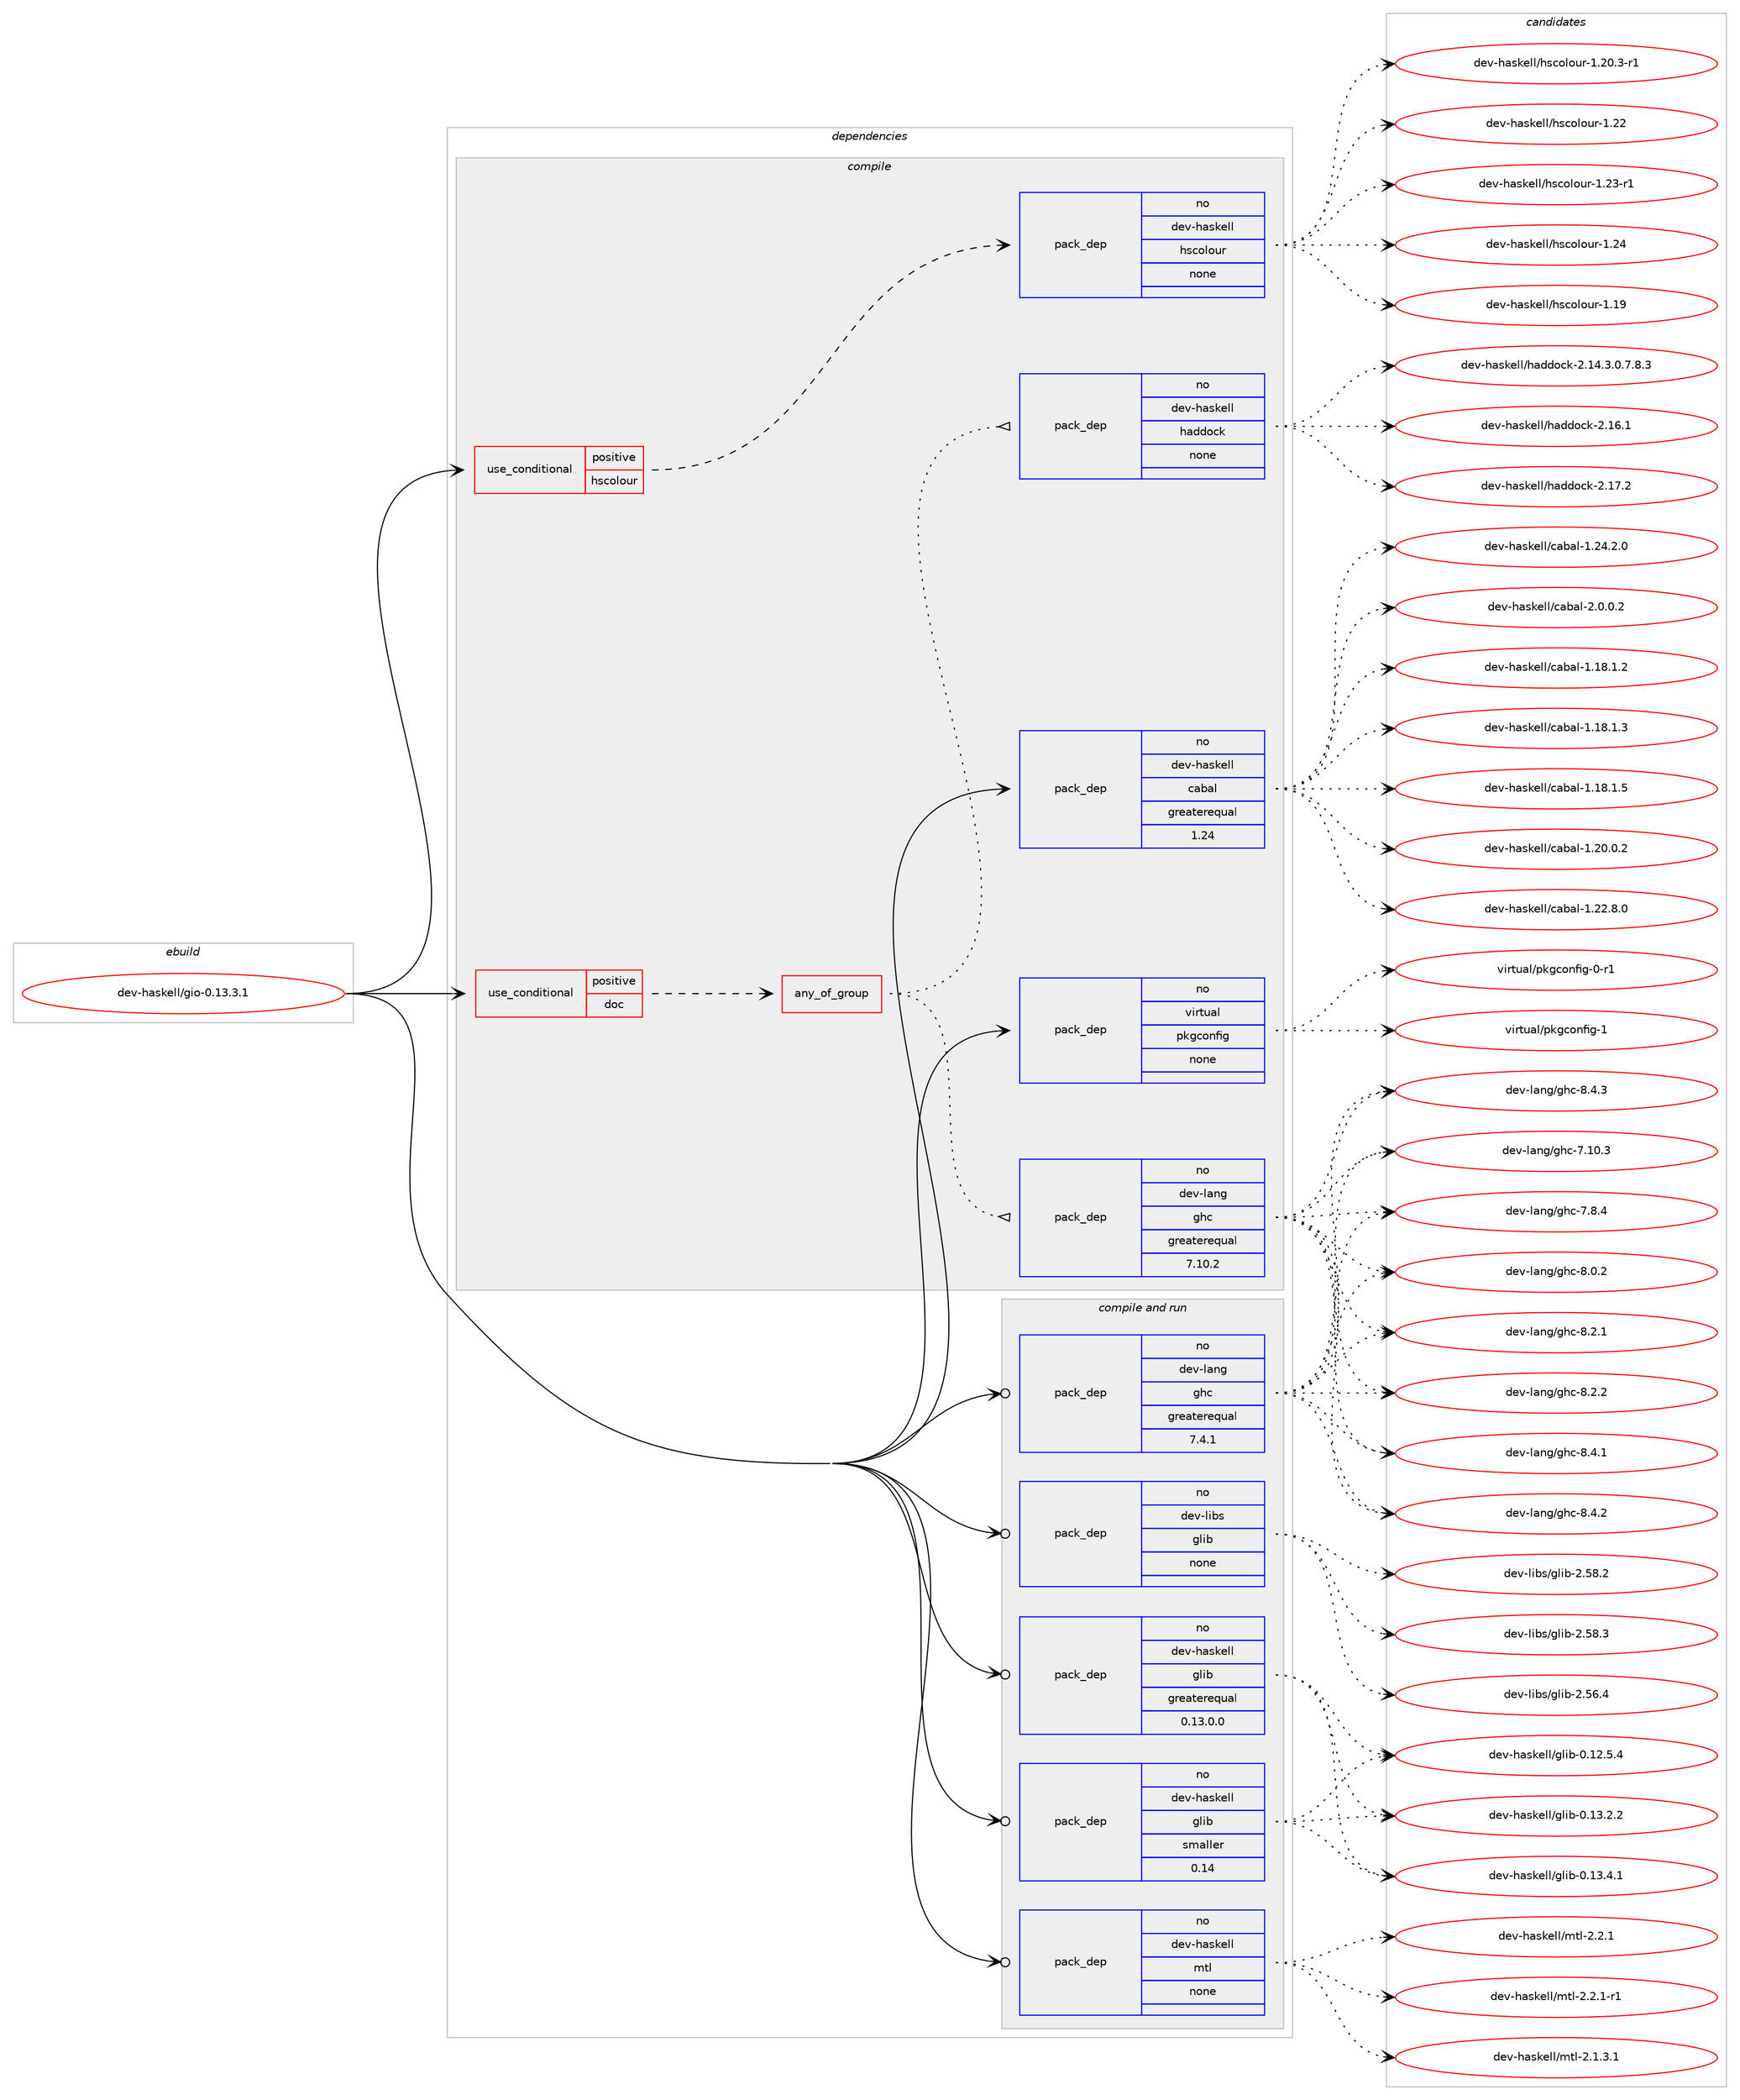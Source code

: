 digraph prolog {

# *************
# Graph options
# *************

newrank=true;
concentrate=true;
compound=true;
graph [rankdir=LR,fontname=Helvetica,fontsize=10,ranksep=1.5];#, ranksep=2.5, nodesep=0.2];
edge  [arrowhead=vee];
node  [fontname=Helvetica,fontsize=10];

# **********
# The ebuild
# **********

subgraph cluster_leftcol {
color=gray;
rank=same;
label=<<i>ebuild</i>>;
id [label="dev-haskell/gio-0.13.3.1", color=red, width=4, href="../dev-haskell/gio-0.13.3.1.svg"];
}

# ****************
# The dependencies
# ****************

subgraph cluster_midcol {
color=gray;
label=<<i>dependencies</i>>;
subgraph cluster_compile {
fillcolor="#eeeeee";
style=filled;
label=<<i>compile</i>>;
subgraph cond359649 {
dependency1332898 [label=<<TABLE BORDER="0" CELLBORDER="1" CELLSPACING="0" CELLPADDING="4"><TR><TD ROWSPAN="3" CELLPADDING="10">use_conditional</TD></TR><TR><TD>positive</TD></TR><TR><TD>doc</TD></TR></TABLE>>, shape=none, color=red];
subgraph any20921 {
dependency1332899 [label=<<TABLE BORDER="0" CELLBORDER="1" CELLSPACING="0" CELLPADDING="4"><TR><TD CELLPADDING="10">any_of_group</TD></TR></TABLE>>, shape=none, color=red];subgraph pack951776 {
dependency1332900 [label=<<TABLE BORDER="0" CELLBORDER="1" CELLSPACING="0" CELLPADDING="4" WIDTH="220"><TR><TD ROWSPAN="6" CELLPADDING="30">pack_dep</TD></TR><TR><TD WIDTH="110">no</TD></TR><TR><TD>dev-haskell</TD></TR><TR><TD>haddock</TD></TR><TR><TD>none</TD></TR><TR><TD></TD></TR></TABLE>>, shape=none, color=blue];
}
dependency1332899:e -> dependency1332900:w [weight=20,style="dotted",arrowhead="oinv"];
subgraph pack951777 {
dependency1332901 [label=<<TABLE BORDER="0" CELLBORDER="1" CELLSPACING="0" CELLPADDING="4" WIDTH="220"><TR><TD ROWSPAN="6" CELLPADDING="30">pack_dep</TD></TR><TR><TD WIDTH="110">no</TD></TR><TR><TD>dev-lang</TD></TR><TR><TD>ghc</TD></TR><TR><TD>greaterequal</TD></TR><TR><TD>7.10.2</TD></TR></TABLE>>, shape=none, color=blue];
}
dependency1332899:e -> dependency1332901:w [weight=20,style="dotted",arrowhead="oinv"];
}
dependency1332898:e -> dependency1332899:w [weight=20,style="dashed",arrowhead="vee"];
}
id:e -> dependency1332898:w [weight=20,style="solid",arrowhead="vee"];
subgraph cond359650 {
dependency1332902 [label=<<TABLE BORDER="0" CELLBORDER="1" CELLSPACING="0" CELLPADDING="4"><TR><TD ROWSPAN="3" CELLPADDING="10">use_conditional</TD></TR><TR><TD>positive</TD></TR><TR><TD>hscolour</TD></TR></TABLE>>, shape=none, color=red];
subgraph pack951778 {
dependency1332903 [label=<<TABLE BORDER="0" CELLBORDER="1" CELLSPACING="0" CELLPADDING="4" WIDTH="220"><TR><TD ROWSPAN="6" CELLPADDING="30">pack_dep</TD></TR><TR><TD WIDTH="110">no</TD></TR><TR><TD>dev-haskell</TD></TR><TR><TD>hscolour</TD></TR><TR><TD>none</TD></TR><TR><TD></TD></TR></TABLE>>, shape=none, color=blue];
}
dependency1332902:e -> dependency1332903:w [weight=20,style="dashed",arrowhead="vee"];
}
id:e -> dependency1332902:w [weight=20,style="solid",arrowhead="vee"];
subgraph pack951779 {
dependency1332904 [label=<<TABLE BORDER="0" CELLBORDER="1" CELLSPACING="0" CELLPADDING="4" WIDTH="220"><TR><TD ROWSPAN="6" CELLPADDING="30">pack_dep</TD></TR><TR><TD WIDTH="110">no</TD></TR><TR><TD>dev-haskell</TD></TR><TR><TD>cabal</TD></TR><TR><TD>greaterequal</TD></TR><TR><TD>1.24</TD></TR></TABLE>>, shape=none, color=blue];
}
id:e -> dependency1332904:w [weight=20,style="solid",arrowhead="vee"];
subgraph pack951780 {
dependency1332905 [label=<<TABLE BORDER="0" CELLBORDER="1" CELLSPACING="0" CELLPADDING="4" WIDTH="220"><TR><TD ROWSPAN="6" CELLPADDING="30">pack_dep</TD></TR><TR><TD WIDTH="110">no</TD></TR><TR><TD>virtual</TD></TR><TR><TD>pkgconfig</TD></TR><TR><TD>none</TD></TR><TR><TD></TD></TR></TABLE>>, shape=none, color=blue];
}
id:e -> dependency1332905:w [weight=20,style="solid",arrowhead="vee"];
}
subgraph cluster_compileandrun {
fillcolor="#eeeeee";
style=filled;
label=<<i>compile and run</i>>;
subgraph pack951781 {
dependency1332906 [label=<<TABLE BORDER="0" CELLBORDER="1" CELLSPACING="0" CELLPADDING="4" WIDTH="220"><TR><TD ROWSPAN="6" CELLPADDING="30">pack_dep</TD></TR><TR><TD WIDTH="110">no</TD></TR><TR><TD>dev-haskell</TD></TR><TR><TD>glib</TD></TR><TR><TD>greaterequal</TD></TR><TR><TD>0.13.0.0</TD></TR></TABLE>>, shape=none, color=blue];
}
id:e -> dependency1332906:w [weight=20,style="solid",arrowhead="odotvee"];
subgraph pack951782 {
dependency1332907 [label=<<TABLE BORDER="0" CELLBORDER="1" CELLSPACING="0" CELLPADDING="4" WIDTH="220"><TR><TD ROWSPAN="6" CELLPADDING="30">pack_dep</TD></TR><TR><TD WIDTH="110">no</TD></TR><TR><TD>dev-haskell</TD></TR><TR><TD>glib</TD></TR><TR><TD>smaller</TD></TR><TR><TD>0.14</TD></TR></TABLE>>, shape=none, color=blue];
}
id:e -> dependency1332907:w [weight=20,style="solid",arrowhead="odotvee"];
subgraph pack951783 {
dependency1332908 [label=<<TABLE BORDER="0" CELLBORDER="1" CELLSPACING="0" CELLPADDING="4" WIDTH="220"><TR><TD ROWSPAN="6" CELLPADDING="30">pack_dep</TD></TR><TR><TD WIDTH="110">no</TD></TR><TR><TD>dev-haskell</TD></TR><TR><TD>mtl</TD></TR><TR><TD>none</TD></TR><TR><TD></TD></TR></TABLE>>, shape=none, color=blue];
}
id:e -> dependency1332908:w [weight=20,style="solid",arrowhead="odotvee"];
subgraph pack951784 {
dependency1332909 [label=<<TABLE BORDER="0" CELLBORDER="1" CELLSPACING="0" CELLPADDING="4" WIDTH="220"><TR><TD ROWSPAN="6" CELLPADDING="30">pack_dep</TD></TR><TR><TD WIDTH="110">no</TD></TR><TR><TD>dev-lang</TD></TR><TR><TD>ghc</TD></TR><TR><TD>greaterequal</TD></TR><TR><TD>7.4.1</TD></TR></TABLE>>, shape=none, color=blue];
}
id:e -> dependency1332909:w [weight=20,style="solid",arrowhead="odotvee"];
subgraph pack951785 {
dependency1332910 [label=<<TABLE BORDER="0" CELLBORDER="1" CELLSPACING="0" CELLPADDING="4" WIDTH="220"><TR><TD ROWSPAN="6" CELLPADDING="30">pack_dep</TD></TR><TR><TD WIDTH="110">no</TD></TR><TR><TD>dev-libs</TD></TR><TR><TD>glib</TD></TR><TR><TD>none</TD></TR><TR><TD></TD></TR></TABLE>>, shape=none, color=blue];
}
id:e -> dependency1332910:w [weight=20,style="solid",arrowhead="odotvee"];
}
subgraph cluster_run {
fillcolor="#eeeeee";
style=filled;
label=<<i>run</i>>;
}
}

# **************
# The candidates
# **************

subgraph cluster_choices {
rank=same;
color=gray;
label=<<i>candidates</i>>;

subgraph choice951776 {
color=black;
nodesep=1;
choice1001011184510497115107101108108471049710010011199107455046495246514648465546564651 [label="dev-haskell/haddock-2.14.3.0.7.8.3", color=red, width=4,href="../dev-haskell/haddock-2.14.3.0.7.8.3.svg"];
choice100101118451049711510710110810847104971001001119910745504649544649 [label="dev-haskell/haddock-2.16.1", color=red, width=4,href="../dev-haskell/haddock-2.16.1.svg"];
choice100101118451049711510710110810847104971001001119910745504649554650 [label="dev-haskell/haddock-2.17.2", color=red, width=4,href="../dev-haskell/haddock-2.17.2.svg"];
dependency1332900:e -> choice1001011184510497115107101108108471049710010011199107455046495246514648465546564651:w [style=dotted,weight="100"];
dependency1332900:e -> choice100101118451049711510710110810847104971001001119910745504649544649:w [style=dotted,weight="100"];
dependency1332900:e -> choice100101118451049711510710110810847104971001001119910745504649554650:w [style=dotted,weight="100"];
}
subgraph choice951777 {
color=black;
nodesep=1;
choice1001011184510897110103471031049945554649484651 [label="dev-lang/ghc-7.10.3", color=red, width=4,href="../dev-lang/ghc-7.10.3.svg"];
choice10010111845108971101034710310499455546564652 [label="dev-lang/ghc-7.8.4", color=red, width=4,href="../dev-lang/ghc-7.8.4.svg"];
choice10010111845108971101034710310499455646484650 [label="dev-lang/ghc-8.0.2", color=red, width=4,href="../dev-lang/ghc-8.0.2.svg"];
choice10010111845108971101034710310499455646504649 [label="dev-lang/ghc-8.2.1", color=red, width=4,href="../dev-lang/ghc-8.2.1.svg"];
choice10010111845108971101034710310499455646504650 [label="dev-lang/ghc-8.2.2", color=red, width=4,href="../dev-lang/ghc-8.2.2.svg"];
choice10010111845108971101034710310499455646524649 [label="dev-lang/ghc-8.4.1", color=red, width=4,href="../dev-lang/ghc-8.4.1.svg"];
choice10010111845108971101034710310499455646524650 [label="dev-lang/ghc-8.4.2", color=red, width=4,href="../dev-lang/ghc-8.4.2.svg"];
choice10010111845108971101034710310499455646524651 [label="dev-lang/ghc-8.4.3", color=red, width=4,href="../dev-lang/ghc-8.4.3.svg"];
dependency1332901:e -> choice1001011184510897110103471031049945554649484651:w [style=dotted,weight="100"];
dependency1332901:e -> choice10010111845108971101034710310499455546564652:w [style=dotted,weight="100"];
dependency1332901:e -> choice10010111845108971101034710310499455646484650:w [style=dotted,weight="100"];
dependency1332901:e -> choice10010111845108971101034710310499455646504649:w [style=dotted,weight="100"];
dependency1332901:e -> choice10010111845108971101034710310499455646504650:w [style=dotted,weight="100"];
dependency1332901:e -> choice10010111845108971101034710310499455646524649:w [style=dotted,weight="100"];
dependency1332901:e -> choice10010111845108971101034710310499455646524650:w [style=dotted,weight="100"];
dependency1332901:e -> choice10010111845108971101034710310499455646524651:w [style=dotted,weight="100"];
}
subgraph choice951778 {
color=black;
nodesep=1;
choice100101118451049711510710110810847104115991111081111171144549464957 [label="dev-haskell/hscolour-1.19", color=red, width=4,href="../dev-haskell/hscolour-1.19.svg"];
choice10010111845104971151071011081084710411599111108111117114454946504846514511449 [label="dev-haskell/hscolour-1.20.3-r1", color=red, width=4,href="../dev-haskell/hscolour-1.20.3-r1.svg"];
choice100101118451049711510710110810847104115991111081111171144549465050 [label="dev-haskell/hscolour-1.22", color=red, width=4,href="../dev-haskell/hscolour-1.22.svg"];
choice1001011184510497115107101108108471041159911110811111711445494650514511449 [label="dev-haskell/hscolour-1.23-r1", color=red, width=4,href="../dev-haskell/hscolour-1.23-r1.svg"];
choice100101118451049711510710110810847104115991111081111171144549465052 [label="dev-haskell/hscolour-1.24", color=red, width=4,href="../dev-haskell/hscolour-1.24.svg"];
dependency1332903:e -> choice100101118451049711510710110810847104115991111081111171144549464957:w [style=dotted,weight="100"];
dependency1332903:e -> choice10010111845104971151071011081084710411599111108111117114454946504846514511449:w [style=dotted,weight="100"];
dependency1332903:e -> choice100101118451049711510710110810847104115991111081111171144549465050:w [style=dotted,weight="100"];
dependency1332903:e -> choice1001011184510497115107101108108471041159911110811111711445494650514511449:w [style=dotted,weight="100"];
dependency1332903:e -> choice100101118451049711510710110810847104115991111081111171144549465052:w [style=dotted,weight="100"];
}
subgraph choice951779 {
color=black;
nodesep=1;
choice10010111845104971151071011081084799979897108454946495646494650 [label="dev-haskell/cabal-1.18.1.2", color=red, width=4,href="../dev-haskell/cabal-1.18.1.2.svg"];
choice10010111845104971151071011081084799979897108454946495646494651 [label="dev-haskell/cabal-1.18.1.3", color=red, width=4,href="../dev-haskell/cabal-1.18.1.3.svg"];
choice10010111845104971151071011081084799979897108454946495646494653 [label="dev-haskell/cabal-1.18.1.5", color=red, width=4,href="../dev-haskell/cabal-1.18.1.5.svg"];
choice10010111845104971151071011081084799979897108454946504846484650 [label="dev-haskell/cabal-1.20.0.2", color=red, width=4,href="../dev-haskell/cabal-1.20.0.2.svg"];
choice10010111845104971151071011081084799979897108454946505046564648 [label="dev-haskell/cabal-1.22.8.0", color=red, width=4,href="../dev-haskell/cabal-1.22.8.0.svg"];
choice10010111845104971151071011081084799979897108454946505246504648 [label="dev-haskell/cabal-1.24.2.0", color=red, width=4,href="../dev-haskell/cabal-1.24.2.0.svg"];
choice100101118451049711510710110810847999798971084550464846484650 [label="dev-haskell/cabal-2.0.0.2", color=red, width=4,href="../dev-haskell/cabal-2.0.0.2.svg"];
dependency1332904:e -> choice10010111845104971151071011081084799979897108454946495646494650:w [style=dotted,weight="100"];
dependency1332904:e -> choice10010111845104971151071011081084799979897108454946495646494651:w [style=dotted,weight="100"];
dependency1332904:e -> choice10010111845104971151071011081084799979897108454946495646494653:w [style=dotted,weight="100"];
dependency1332904:e -> choice10010111845104971151071011081084799979897108454946504846484650:w [style=dotted,weight="100"];
dependency1332904:e -> choice10010111845104971151071011081084799979897108454946505046564648:w [style=dotted,weight="100"];
dependency1332904:e -> choice10010111845104971151071011081084799979897108454946505246504648:w [style=dotted,weight="100"];
dependency1332904:e -> choice100101118451049711510710110810847999798971084550464846484650:w [style=dotted,weight="100"];
}
subgraph choice951780 {
color=black;
nodesep=1;
choice11810511411611797108471121071039911111010210510345484511449 [label="virtual/pkgconfig-0-r1", color=red, width=4,href="../virtual/pkgconfig-0-r1.svg"];
choice1181051141161179710847112107103991111101021051034549 [label="virtual/pkgconfig-1", color=red, width=4,href="../virtual/pkgconfig-1.svg"];
dependency1332905:e -> choice11810511411611797108471121071039911111010210510345484511449:w [style=dotted,weight="100"];
dependency1332905:e -> choice1181051141161179710847112107103991111101021051034549:w [style=dotted,weight="100"];
}
subgraph choice951781 {
color=black;
nodesep=1;
choice10010111845104971151071011081084710310810598454846495046534652 [label="dev-haskell/glib-0.12.5.4", color=red, width=4,href="../dev-haskell/glib-0.12.5.4.svg"];
choice10010111845104971151071011081084710310810598454846495146504650 [label="dev-haskell/glib-0.13.2.2", color=red, width=4,href="../dev-haskell/glib-0.13.2.2.svg"];
choice10010111845104971151071011081084710310810598454846495146524649 [label="dev-haskell/glib-0.13.4.1", color=red, width=4,href="../dev-haskell/glib-0.13.4.1.svg"];
dependency1332906:e -> choice10010111845104971151071011081084710310810598454846495046534652:w [style=dotted,weight="100"];
dependency1332906:e -> choice10010111845104971151071011081084710310810598454846495146504650:w [style=dotted,weight="100"];
dependency1332906:e -> choice10010111845104971151071011081084710310810598454846495146524649:w [style=dotted,weight="100"];
}
subgraph choice951782 {
color=black;
nodesep=1;
choice10010111845104971151071011081084710310810598454846495046534652 [label="dev-haskell/glib-0.12.5.4", color=red, width=4,href="../dev-haskell/glib-0.12.5.4.svg"];
choice10010111845104971151071011081084710310810598454846495146504650 [label="dev-haskell/glib-0.13.2.2", color=red, width=4,href="../dev-haskell/glib-0.13.2.2.svg"];
choice10010111845104971151071011081084710310810598454846495146524649 [label="dev-haskell/glib-0.13.4.1", color=red, width=4,href="../dev-haskell/glib-0.13.4.1.svg"];
dependency1332907:e -> choice10010111845104971151071011081084710310810598454846495046534652:w [style=dotted,weight="100"];
dependency1332907:e -> choice10010111845104971151071011081084710310810598454846495146504650:w [style=dotted,weight="100"];
dependency1332907:e -> choice10010111845104971151071011081084710310810598454846495146524649:w [style=dotted,weight="100"];
}
subgraph choice951783 {
color=black;
nodesep=1;
choice1001011184510497115107101108108471091161084550464946514649 [label="dev-haskell/mtl-2.1.3.1", color=red, width=4,href="../dev-haskell/mtl-2.1.3.1.svg"];
choice100101118451049711510710110810847109116108455046504649 [label="dev-haskell/mtl-2.2.1", color=red, width=4,href="../dev-haskell/mtl-2.2.1.svg"];
choice1001011184510497115107101108108471091161084550465046494511449 [label="dev-haskell/mtl-2.2.1-r1", color=red, width=4,href="../dev-haskell/mtl-2.2.1-r1.svg"];
dependency1332908:e -> choice1001011184510497115107101108108471091161084550464946514649:w [style=dotted,weight="100"];
dependency1332908:e -> choice100101118451049711510710110810847109116108455046504649:w [style=dotted,weight="100"];
dependency1332908:e -> choice1001011184510497115107101108108471091161084550465046494511449:w [style=dotted,weight="100"];
}
subgraph choice951784 {
color=black;
nodesep=1;
choice1001011184510897110103471031049945554649484651 [label="dev-lang/ghc-7.10.3", color=red, width=4,href="../dev-lang/ghc-7.10.3.svg"];
choice10010111845108971101034710310499455546564652 [label="dev-lang/ghc-7.8.4", color=red, width=4,href="../dev-lang/ghc-7.8.4.svg"];
choice10010111845108971101034710310499455646484650 [label="dev-lang/ghc-8.0.2", color=red, width=4,href="../dev-lang/ghc-8.0.2.svg"];
choice10010111845108971101034710310499455646504649 [label="dev-lang/ghc-8.2.1", color=red, width=4,href="../dev-lang/ghc-8.2.1.svg"];
choice10010111845108971101034710310499455646504650 [label="dev-lang/ghc-8.2.2", color=red, width=4,href="../dev-lang/ghc-8.2.2.svg"];
choice10010111845108971101034710310499455646524649 [label="dev-lang/ghc-8.4.1", color=red, width=4,href="../dev-lang/ghc-8.4.1.svg"];
choice10010111845108971101034710310499455646524650 [label="dev-lang/ghc-8.4.2", color=red, width=4,href="../dev-lang/ghc-8.4.2.svg"];
choice10010111845108971101034710310499455646524651 [label="dev-lang/ghc-8.4.3", color=red, width=4,href="../dev-lang/ghc-8.4.3.svg"];
dependency1332909:e -> choice1001011184510897110103471031049945554649484651:w [style=dotted,weight="100"];
dependency1332909:e -> choice10010111845108971101034710310499455546564652:w [style=dotted,weight="100"];
dependency1332909:e -> choice10010111845108971101034710310499455646484650:w [style=dotted,weight="100"];
dependency1332909:e -> choice10010111845108971101034710310499455646504649:w [style=dotted,weight="100"];
dependency1332909:e -> choice10010111845108971101034710310499455646504650:w [style=dotted,weight="100"];
dependency1332909:e -> choice10010111845108971101034710310499455646524649:w [style=dotted,weight="100"];
dependency1332909:e -> choice10010111845108971101034710310499455646524650:w [style=dotted,weight="100"];
dependency1332909:e -> choice10010111845108971101034710310499455646524651:w [style=dotted,weight="100"];
}
subgraph choice951785 {
color=black;
nodesep=1;
choice1001011184510810598115471031081059845504653544652 [label="dev-libs/glib-2.56.4", color=red, width=4,href="../dev-libs/glib-2.56.4.svg"];
choice1001011184510810598115471031081059845504653564650 [label="dev-libs/glib-2.58.2", color=red, width=4,href="../dev-libs/glib-2.58.2.svg"];
choice1001011184510810598115471031081059845504653564651 [label="dev-libs/glib-2.58.3", color=red, width=4,href="../dev-libs/glib-2.58.3.svg"];
dependency1332910:e -> choice1001011184510810598115471031081059845504653544652:w [style=dotted,weight="100"];
dependency1332910:e -> choice1001011184510810598115471031081059845504653564650:w [style=dotted,weight="100"];
dependency1332910:e -> choice1001011184510810598115471031081059845504653564651:w [style=dotted,weight="100"];
}
}

}

